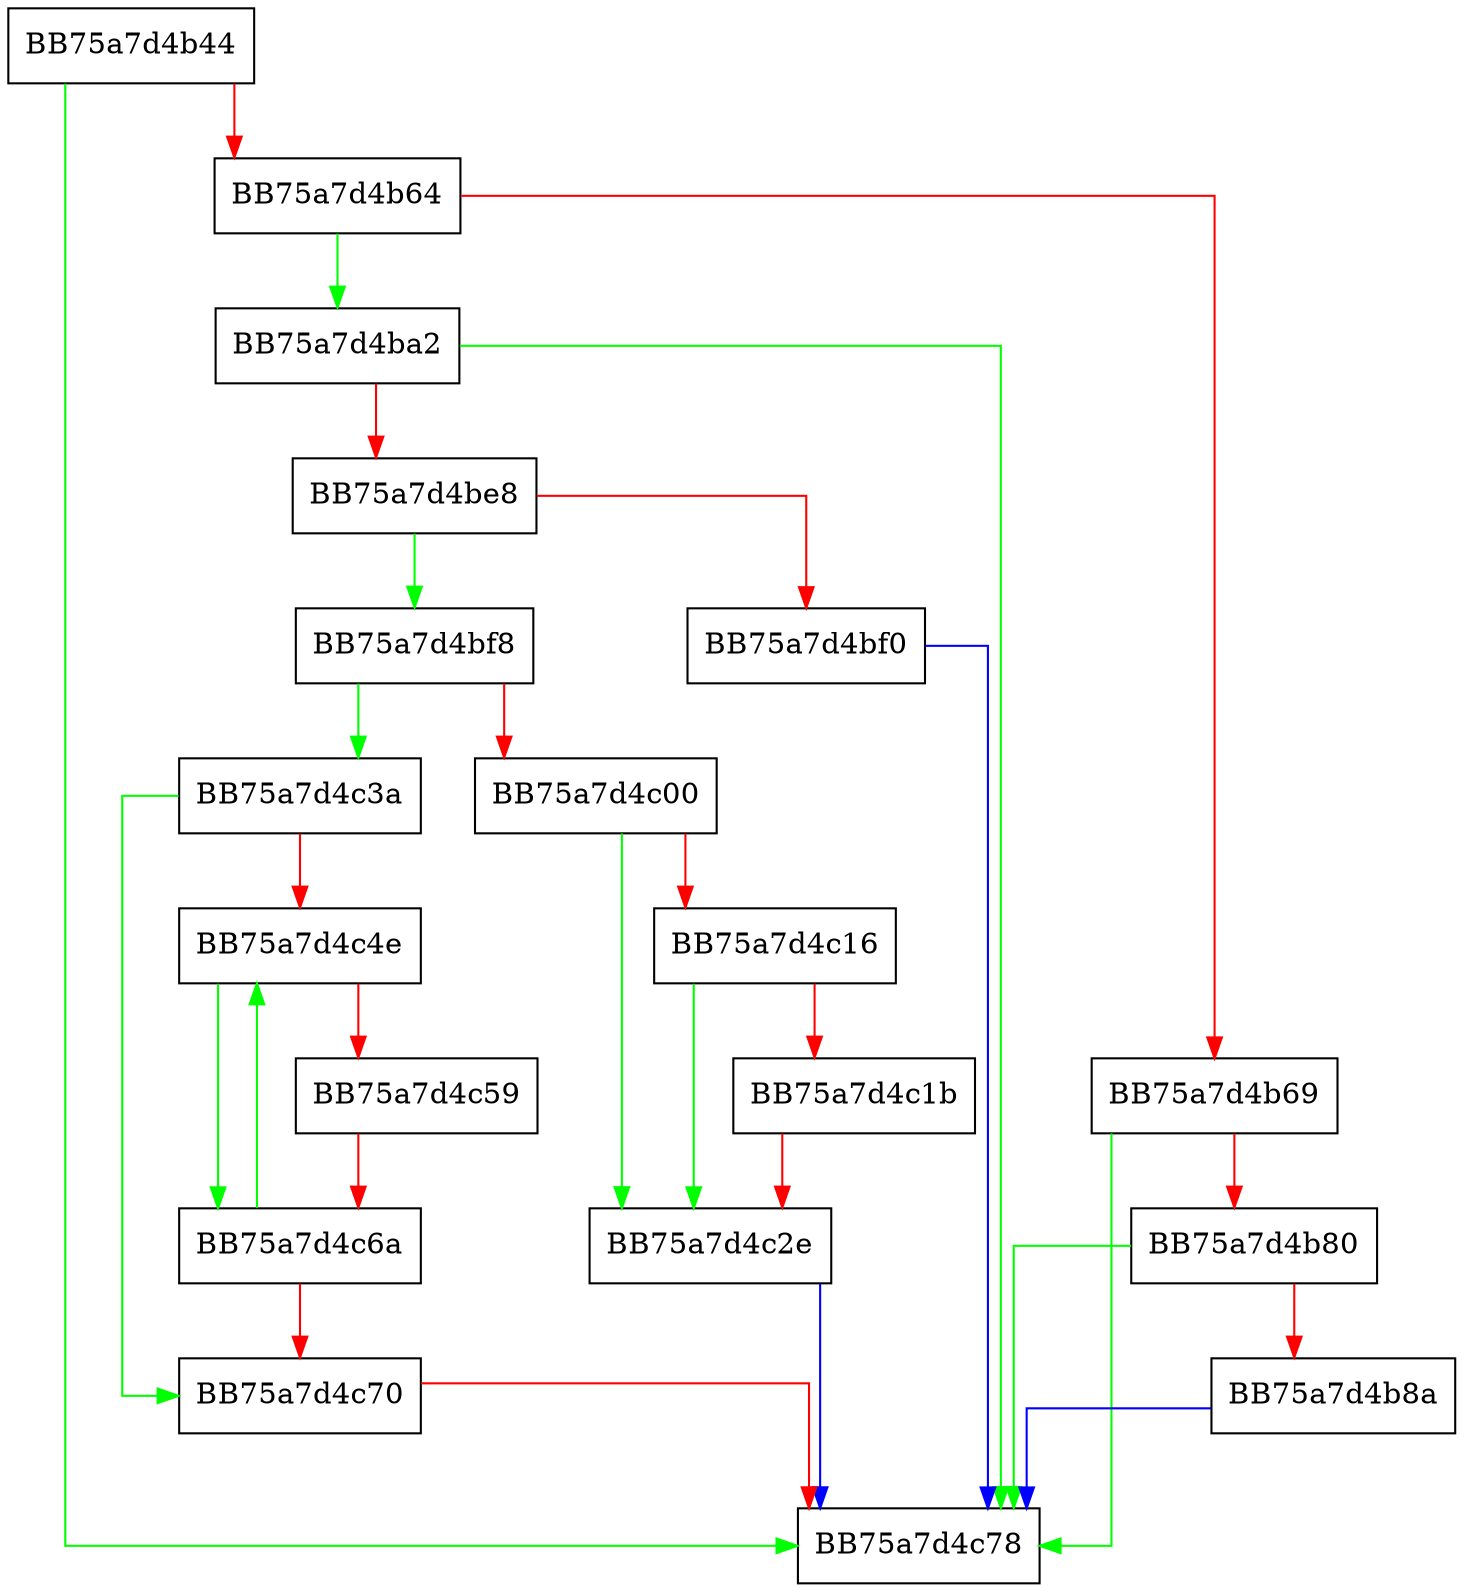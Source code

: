 digraph MPPathResolve {
  node [shape="box"];
  graph [splines=ortho];
  BB75a7d4b44 -> BB75a7d4c78 [color="green"];
  BB75a7d4b44 -> BB75a7d4b64 [color="red"];
  BB75a7d4b64 -> BB75a7d4ba2 [color="green"];
  BB75a7d4b64 -> BB75a7d4b69 [color="red"];
  BB75a7d4b69 -> BB75a7d4c78 [color="green"];
  BB75a7d4b69 -> BB75a7d4b80 [color="red"];
  BB75a7d4b80 -> BB75a7d4c78 [color="green"];
  BB75a7d4b80 -> BB75a7d4b8a [color="red"];
  BB75a7d4b8a -> BB75a7d4c78 [color="blue"];
  BB75a7d4ba2 -> BB75a7d4c78 [color="green"];
  BB75a7d4ba2 -> BB75a7d4be8 [color="red"];
  BB75a7d4be8 -> BB75a7d4bf8 [color="green"];
  BB75a7d4be8 -> BB75a7d4bf0 [color="red"];
  BB75a7d4bf0 -> BB75a7d4c78 [color="blue"];
  BB75a7d4bf8 -> BB75a7d4c3a [color="green"];
  BB75a7d4bf8 -> BB75a7d4c00 [color="red"];
  BB75a7d4c00 -> BB75a7d4c2e [color="green"];
  BB75a7d4c00 -> BB75a7d4c16 [color="red"];
  BB75a7d4c16 -> BB75a7d4c2e [color="green"];
  BB75a7d4c16 -> BB75a7d4c1b [color="red"];
  BB75a7d4c1b -> BB75a7d4c2e [color="red"];
  BB75a7d4c2e -> BB75a7d4c78 [color="blue"];
  BB75a7d4c3a -> BB75a7d4c70 [color="green"];
  BB75a7d4c3a -> BB75a7d4c4e [color="red"];
  BB75a7d4c4e -> BB75a7d4c6a [color="green"];
  BB75a7d4c4e -> BB75a7d4c59 [color="red"];
  BB75a7d4c59 -> BB75a7d4c6a [color="red"];
  BB75a7d4c6a -> BB75a7d4c4e [color="green"];
  BB75a7d4c6a -> BB75a7d4c70 [color="red"];
  BB75a7d4c70 -> BB75a7d4c78 [color="red"];
}